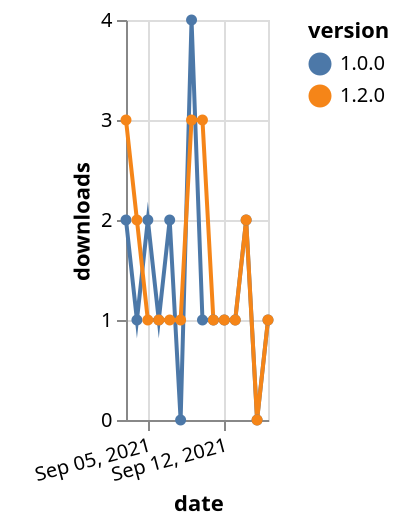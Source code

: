 {"$schema": "https://vega.github.io/schema/vega-lite/v5.json", "description": "A simple bar chart with embedded data.", "data": {"values": [{"date": "2021-09-03", "total": 277, "delta": 2, "version": "1.0.0"}, {"date": "2021-09-04", "total": 278, "delta": 1, "version": "1.0.0"}, {"date": "2021-09-05", "total": 280, "delta": 2, "version": "1.0.0"}, {"date": "2021-09-06", "total": 281, "delta": 1, "version": "1.0.0"}, {"date": "2021-09-07", "total": 283, "delta": 2, "version": "1.0.0"}, {"date": "2021-09-08", "total": 283, "delta": 0, "version": "1.0.0"}, {"date": "2021-09-09", "total": 287, "delta": 4, "version": "1.0.0"}, {"date": "2021-09-10", "total": 288, "delta": 1, "version": "1.0.0"}, {"date": "2021-09-11", "total": 289, "delta": 1, "version": "1.0.0"}, {"date": "2021-09-12", "total": 290, "delta": 1, "version": "1.0.0"}, {"date": "2021-09-13", "total": 291, "delta": 1, "version": "1.0.0"}, {"date": "2021-09-14", "total": 293, "delta": 2, "version": "1.0.0"}, {"date": "2021-09-15", "total": 293, "delta": 0, "version": "1.0.0"}, {"date": "2021-09-16", "total": 294, "delta": 1, "version": "1.0.0"}, {"date": "2021-09-03", "total": 146, "delta": 3, "version": "1.2.0"}, {"date": "2021-09-04", "total": 148, "delta": 2, "version": "1.2.0"}, {"date": "2021-09-05", "total": 149, "delta": 1, "version": "1.2.0"}, {"date": "2021-09-06", "total": 150, "delta": 1, "version": "1.2.0"}, {"date": "2021-09-07", "total": 151, "delta": 1, "version": "1.2.0"}, {"date": "2021-09-08", "total": 152, "delta": 1, "version": "1.2.0"}, {"date": "2021-09-09", "total": 155, "delta": 3, "version": "1.2.0"}, {"date": "2021-09-10", "total": 158, "delta": 3, "version": "1.2.0"}, {"date": "2021-09-11", "total": 159, "delta": 1, "version": "1.2.0"}, {"date": "2021-09-12", "total": 160, "delta": 1, "version": "1.2.0"}, {"date": "2021-09-13", "total": 161, "delta": 1, "version": "1.2.0"}, {"date": "2021-09-14", "total": 163, "delta": 2, "version": "1.2.0"}, {"date": "2021-09-15", "total": 163, "delta": 0, "version": "1.2.0"}, {"date": "2021-09-16", "total": 164, "delta": 1, "version": "1.2.0"}]}, "width": "container", "mark": {"type": "line", "point": {"filled": true}}, "encoding": {"x": {"field": "date", "type": "temporal", "timeUnit": "yearmonthdate", "title": "date", "axis": {"labelAngle": -15}}, "y": {"field": "delta", "type": "quantitative", "title": "downloads"}, "color": {"field": "version", "type": "nominal"}, "tooltip": {"field": "delta"}}}